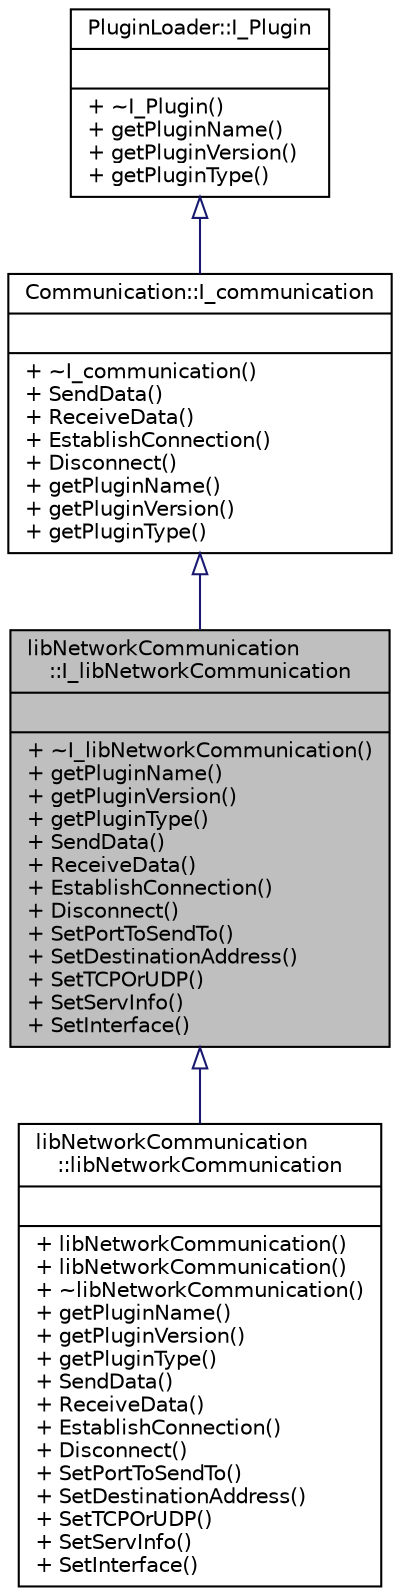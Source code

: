 digraph "libNetworkCommunication::I_libNetworkCommunication"
{
 // INTERACTIVE_SVG=YES
 // LATEX_PDF_SIZE
  edge [fontname="Helvetica",fontsize="10",labelfontname="Helvetica",labelfontsize="10"];
  node [fontname="Helvetica",fontsize="10",shape=record];
  Node0 [label="{libNetworkCommunication\l::I_libNetworkCommunication\n||+ ~I_libNetworkCommunication()\l+ getPluginName()\l+ getPluginVersion()\l+ getPluginType()\l+ SendData()\l+ ReceiveData()\l+ EstablishConnection()\l+ Disconnect()\l+ SetPortToSendTo()\l+ SetDestinationAddress()\l+ SetTCPOrUDP()\l+ SetServInfo()\l+ SetInterface()\l}",height=0.2,width=0.4,color="black", fillcolor="grey75", style="filled", fontcolor="black",tooltip="The NetworkCommunication class."];
  Node1 -> Node0 [dir="back",color="midnightblue",fontsize="10",style="solid",arrowtail="onormal"];
  Node1 [label="{Communication::I_communication\n||+ ~I_communication()\l+ SendData()\l+ ReceiveData()\l+ EstablishConnection()\l+ Disconnect()\l+ getPluginName()\l+ getPluginVersion()\l+ getPluginType()\l}",height=0.2,width=0.4,color="black", fillcolor="white", style="filled",URL="$d4/ddb/classCommunication_1_1I__communication.html",tooltip="Defines the interface for listening."];
  Node2 -> Node1 [dir="back",color="midnightblue",fontsize="10",style="solid",arrowtail="onormal"];
  Node2 [label="{PluginLoader::I_Plugin\n||+ ~I_Plugin()\l+ getPluginName()\l+ getPluginVersion()\l+ getPluginType()\l}",height=0.2,width=0.4,color="black", fillcolor="white", style="filled",URL="$d0/d4c/classPluginLoader_1_1I__Plugin.html",tooltip="Top-level base class the plugin interfaces should derive from."];
  Node0 -> Node3 [dir="back",color="midnightblue",fontsize="10",style="solid",arrowtail="onormal"];
  Node3 [label="{libNetworkCommunication\l::libNetworkCommunication\n||+ libNetworkCommunication()\l+ libNetworkCommunication()\l+ ~libNetworkCommunication()\l+ getPluginName()\l+ getPluginVersion()\l+ getPluginType()\l+ SendData()\l+ ReceiveData()\l+ EstablishConnection()\l+ Disconnect()\l+ SetPortToSendTo()\l+ SetDestinationAddress()\l+ SetTCPOrUDP()\l+ SetServInfo()\l+ SetInterface()\l}",height=0.2,width=0.4,color="black", fillcolor="white", style="filled",URL="$d9/dfa/classlibNetworkCommunication_1_1libNetworkCommunication.html",tooltip="The NetworkCommunication class."];
}
